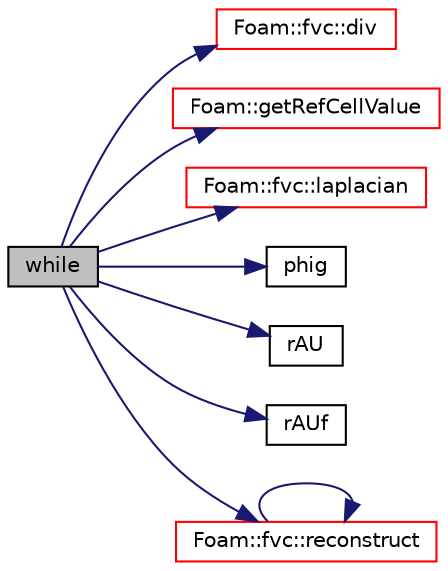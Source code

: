 digraph "while"
{
  bgcolor="transparent";
  edge [fontname="Helvetica",fontsize="10",labelfontname="Helvetica",labelfontsize="10"];
  node [fontname="Helvetica",fontsize="10",shape=record];
  rankdir="LR";
  Node16 [label="while",height=0.2,width=0.4,color="black", fillcolor="grey75", style="filled", fontcolor="black"];
  Node16 -> Node17 [color="midnightblue",fontsize="10",style="solid",fontname="Helvetica"];
  Node17 [label="Foam::fvc::div",height=0.2,width=0.4,color="red",URL="$a21861.html#a585533948ad80abfe589d920c641f251"];
  Node16 -> Node314 [color="midnightblue",fontsize="10",style="solid",fontname="Helvetica"];
  Node314 [label="Foam::getRefCellValue",height=0.2,width=0.4,color="red",URL="$a21851.html#ab8c5925a3fe1c81494baa5e0fd3ca98b",tooltip="Return the current value of field in the reference cell. "];
  Node16 -> Node319 [color="midnightblue",fontsize="10",style="solid",fontname="Helvetica"];
  Node319 [label="Foam::fvc::laplacian",height=0.2,width=0.4,color="red",URL="$a21861.html#ac75bff389d0405149b204b0d7ac214cd"];
  Node16 -> Node322 [color="midnightblue",fontsize="10",style="solid",fontname="Helvetica"];
  Node322 [label="phig",height=0.2,width=0.4,color="black",URL="$a39203.html#ab366fe1286aa2f043749e6189a6367ad"];
  Node16 -> Node323 [color="midnightblue",fontsize="10",style="solid",fontname="Helvetica"];
  Node323 [label="rAU",height=0.2,width=0.4,color="black",URL="$a39200.html#a4ae3ff6f0732a8a206a641d7ff2d9f7d"];
  Node16 -> Node324 [color="midnightblue",fontsize="10",style="solid",fontname="Helvetica"];
  Node324 [label="rAUf",height=0.2,width=0.4,color="black",URL="$a39239.html#ae693ae4c2085edc7ebb2aac47e046b2d"];
  Node16 -> Node325 [color="midnightblue",fontsize="10",style="solid",fontname="Helvetica"];
  Node325 [label="Foam::fvc::reconstruct",height=0.2,width=0.4,color="red",URL="$a21861.html#ad8a6471328adb4cddcc0d4cedfa39ca2"];
  Node325 -> Node325 [color="midnightblue",fontsize="10",style="solid",fontname="Helvetica"];
}
